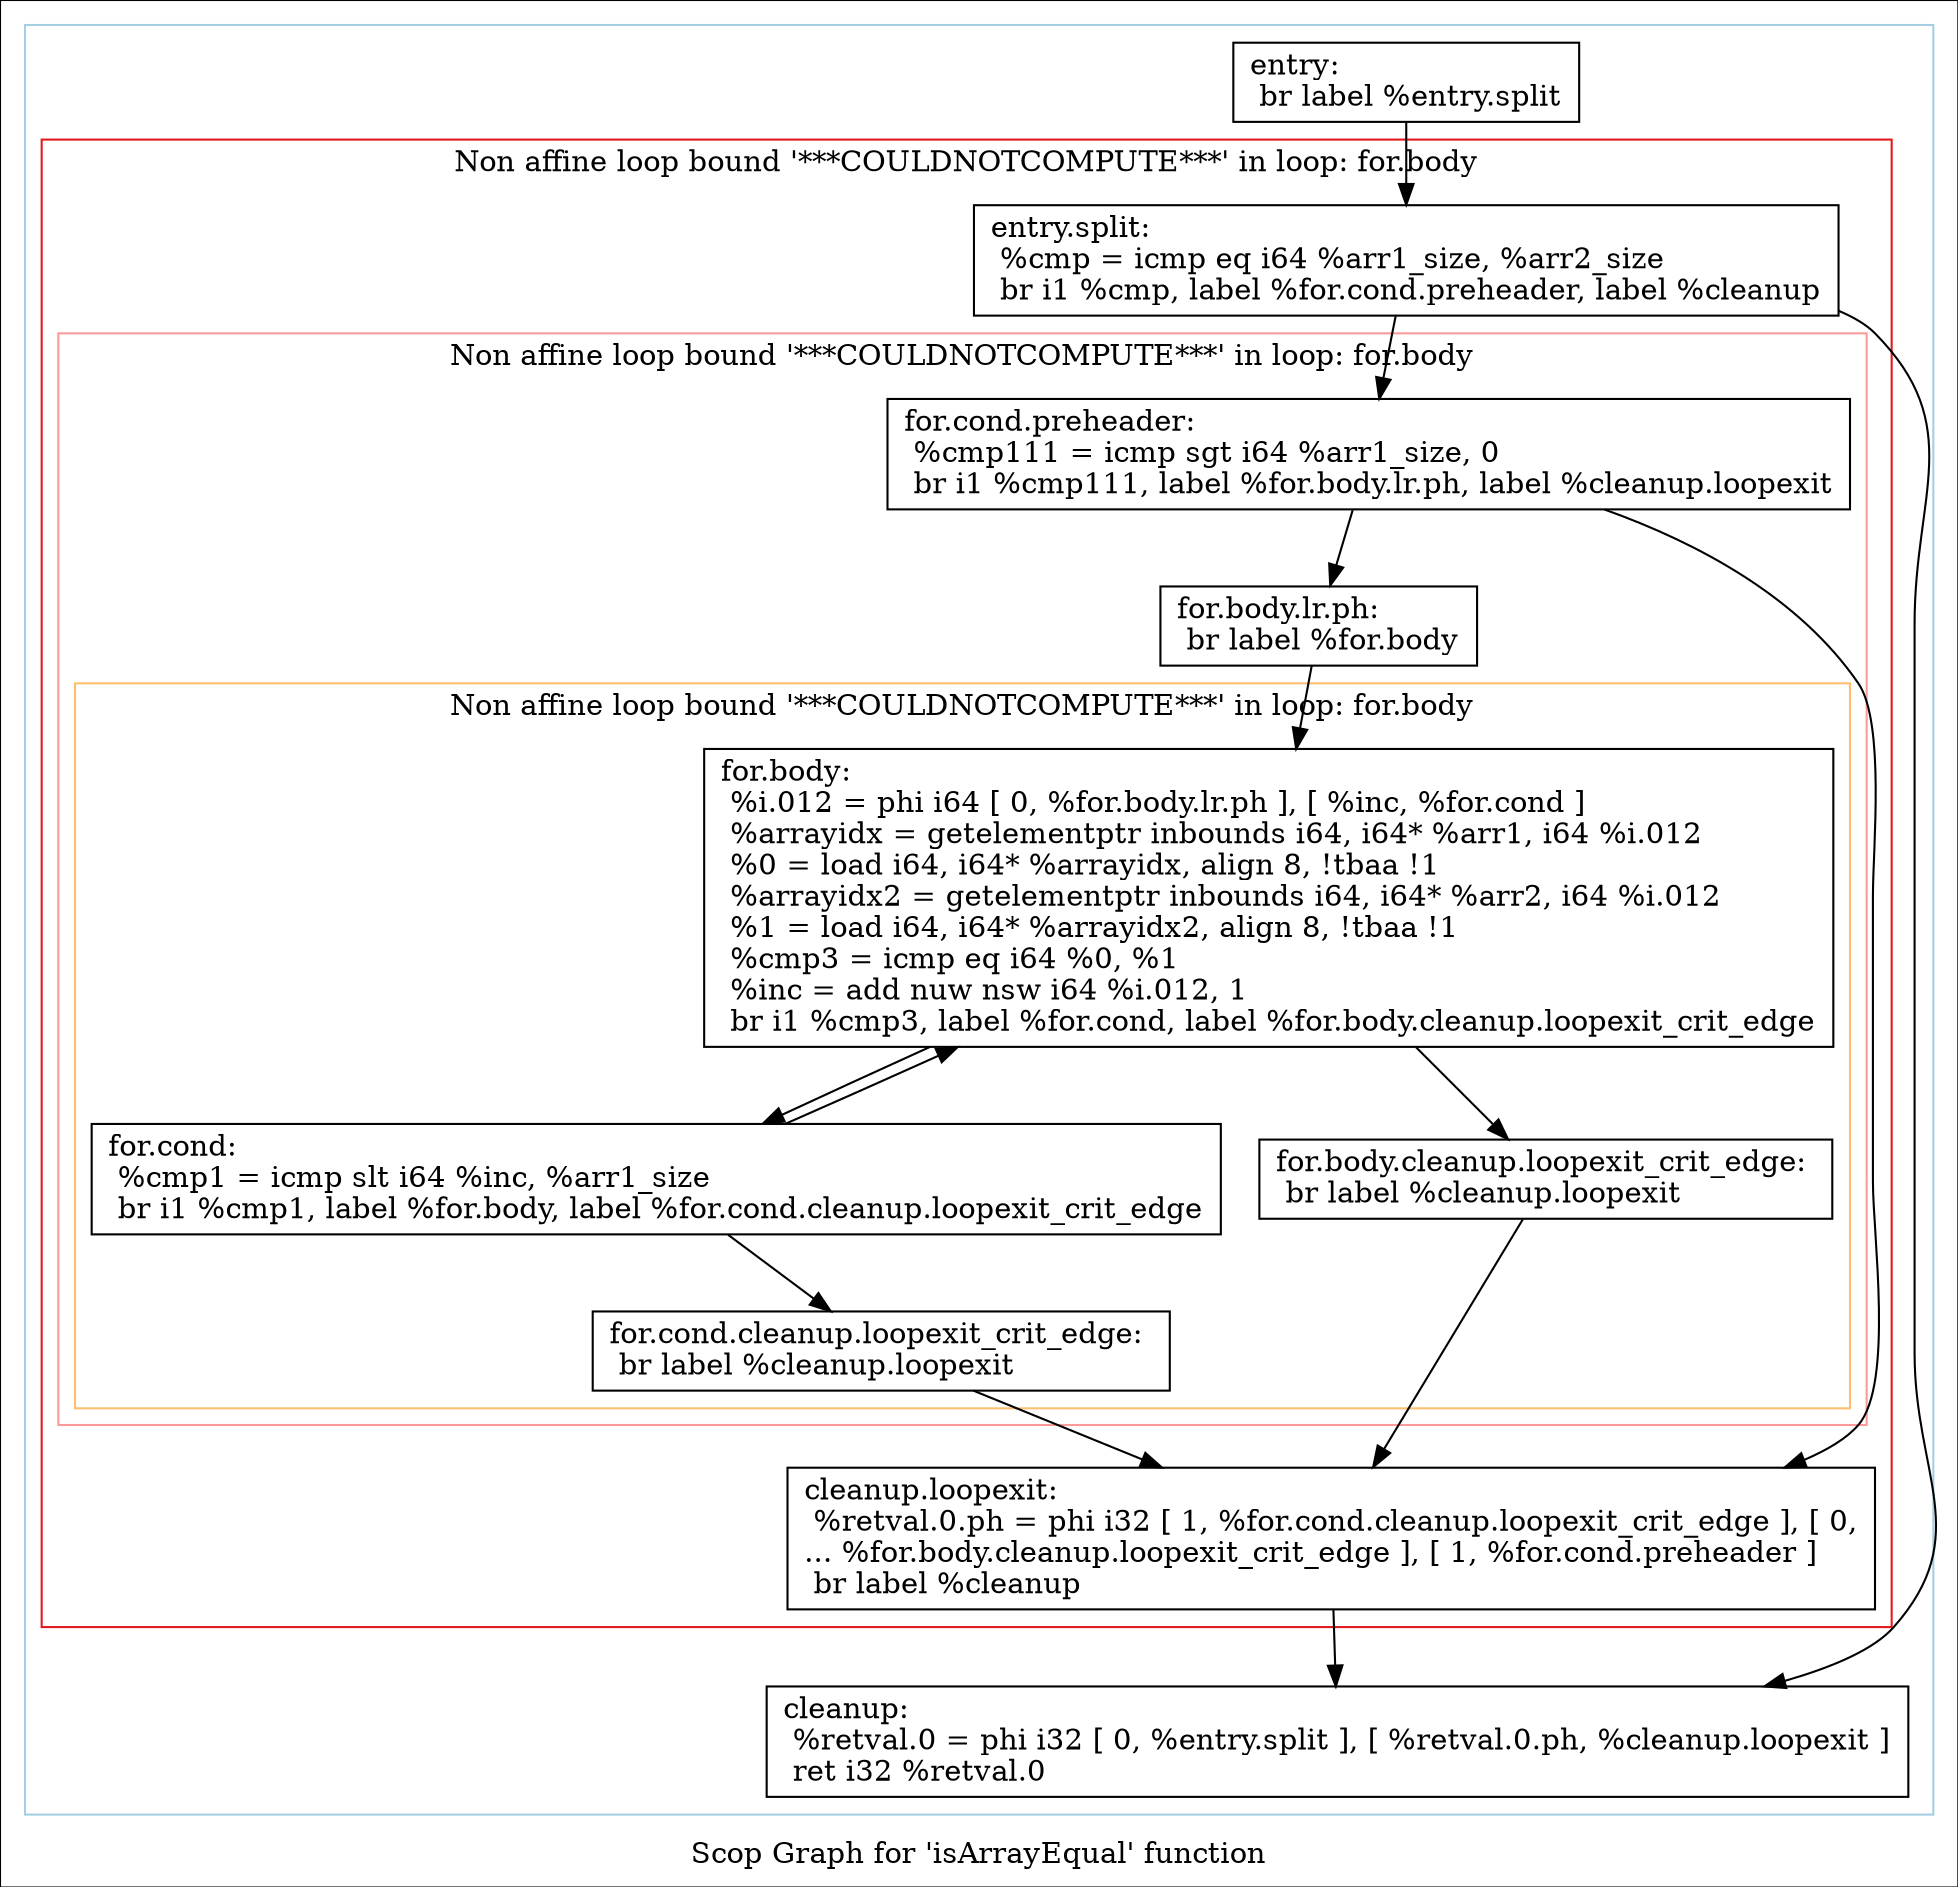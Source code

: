 digraph "Scop Graph for 'isArrayEqual' function" {
	label="Scop Graph for 'isArrayEqual' function";

	Node0x9057070 [shape=record,label="{entry:\l  br label %entry.split\l}"];
	Node0x9057070 -> Node0x8f98e00;
	Node0x8f98e00 [shape=record,label="{entry.split:                                      \l  %cmp = icmp eq i64 %arr1_size, %arr2_size\l  br i1 %cmp, label %for.cond.preheader, label %cleanup\l}"];
	Node0x8f98e00 -> Node0x8f83c80;
	Node0x8f98e00 -> Node0x9058d80;
	Node0x8f83c80 [shape=record,label="{for.cond.preheader:                               \l  %cmp111 = icmp sgt i64 %arr1_size, 0\l  br i1 %cmp111, label %for.body.lr.ph, label %cleanup.loopexit\l}"];
	Node0x8f83c80 -> Node0x8f836f0;
	Node0x8f83c80 -> Node0x8f73e20;
	Node0x8f836f0 [shape=record,label="{for.body.lr.ph:                                   \l  br label %for.body\l}"];
	Node0x8f836f0 -> Node0x904f210;
	Node0x904f210 [shape=record,label="{for.body:                                         \l  %i.012 = phi i64 [ 0, %for.body.lr.ph ], [ %inc, %for.cond ]\l  %arrayidx = getelementptr inbounds i64, i64* %arr1, i64 %i.012\l  %0 = load i64, i64* %arrayidx, align 8, !tbaa !1\l  %arrayidx2 = getelementptr inbounds i64, i64* %arr2, i64 %i.012\l  %1 = load i64, i64* %arrayidx2, align 8, !tbaa !1\l  %cmp3 = icmp eq i64 %0, %1\l  %inc = add nuw nsw i64 %i.012, 1\l  br i1 %cmp3, label %for.cond, label %for.body.cleanup.loopexit_crit_edge\l}"];
	Node0x904f210 -> Node0x8f687f0;
	Node0x904f210 -> Node0x8fa0450;
	Node0x8f687f0 [shape=record,label="{for.cond:                                         \l  %cmp1 = icmp slt i64 %inc, %arr1_size\l  br i1 %cmp1, label %for.body, label %for.cond.cleanup.loopexit_crit_edge\l}"];
	Node0x8f687f0 -> Node0x904f210[constraint=false];
	Node0x8f687f0 -> Node0x8f6b8d0;
	Node0x8f6b8d0 [shape=record,label="{for.cond.cleanup.loopexit_crit_edge:              \l  br label %cleanup.loopexit\l}"];
	Node0x8f6b8d0 -> Node0x8f73e20;
	Node0x8f73e20 [shape=record,label="{cleanup.loopexit:                                 \l  %retval.0.ph = phi i32 [ 1, %for.cond.cleanup.loopexit_crit_edge ], [ 0,\l... %for.body.cleanup.loopexit_crit_edge ], [ 1, %for.cond.preheader ]\l  br label %cleanup\l}"];
	Node0x8f73e20 -> Node0x9058d80;
	Node0x9058d80 [shape=record,label="{cleanup:                                          \l  %retval.0 = phi i32 [ 0, %entry.split ], [ %retval.0.ph, %cleanup.loopexit ]\l  ret i32 %retval.0\l}"];
	Node0x8fa0450 [shape=record,label="{for.body.cleanup.loopexit_crit_edge:              \l  br label %cleanup.loopexit\l}"];
	Node0x8fa0450 -> Node0x8f73e20;
	colorscheme = "paired12"
        subgraph cluster_0x8fec900 {
          label = "";
          style = solid;
          color = 1
          subgraph cluster_0x8f9bdf0 {
            label = "Non affine loop bound '***COULDNOTCOMPUTE***' in loop: for.body";
            style = solid;
            color = 6
            subgraph cluster_0x8f8ef70 {
              label = "Non affine loop bound '***COULDNOTCOMPUTE***' in loop: for.body";
              style = solid;
              color = 5
              subgraph cluster_0x8fc6b00 {
                label = "Non affine loop bound '***COULDNOTCOMPUTE***' in loop: for.body";
                style = solid;
                color = 7
                Node0x904f210;
                Node0x8f687f0;
                Node0x8f6b8d0;
                Node0x8fa0450;
              }
              Node0x8f83c80;
              Node0x8f836f0;
            }
            Node0x8f98e00;
            Node0x8f73e20;
          }
          Node0x9057070;
          Node0x9058d80;
        }
}
